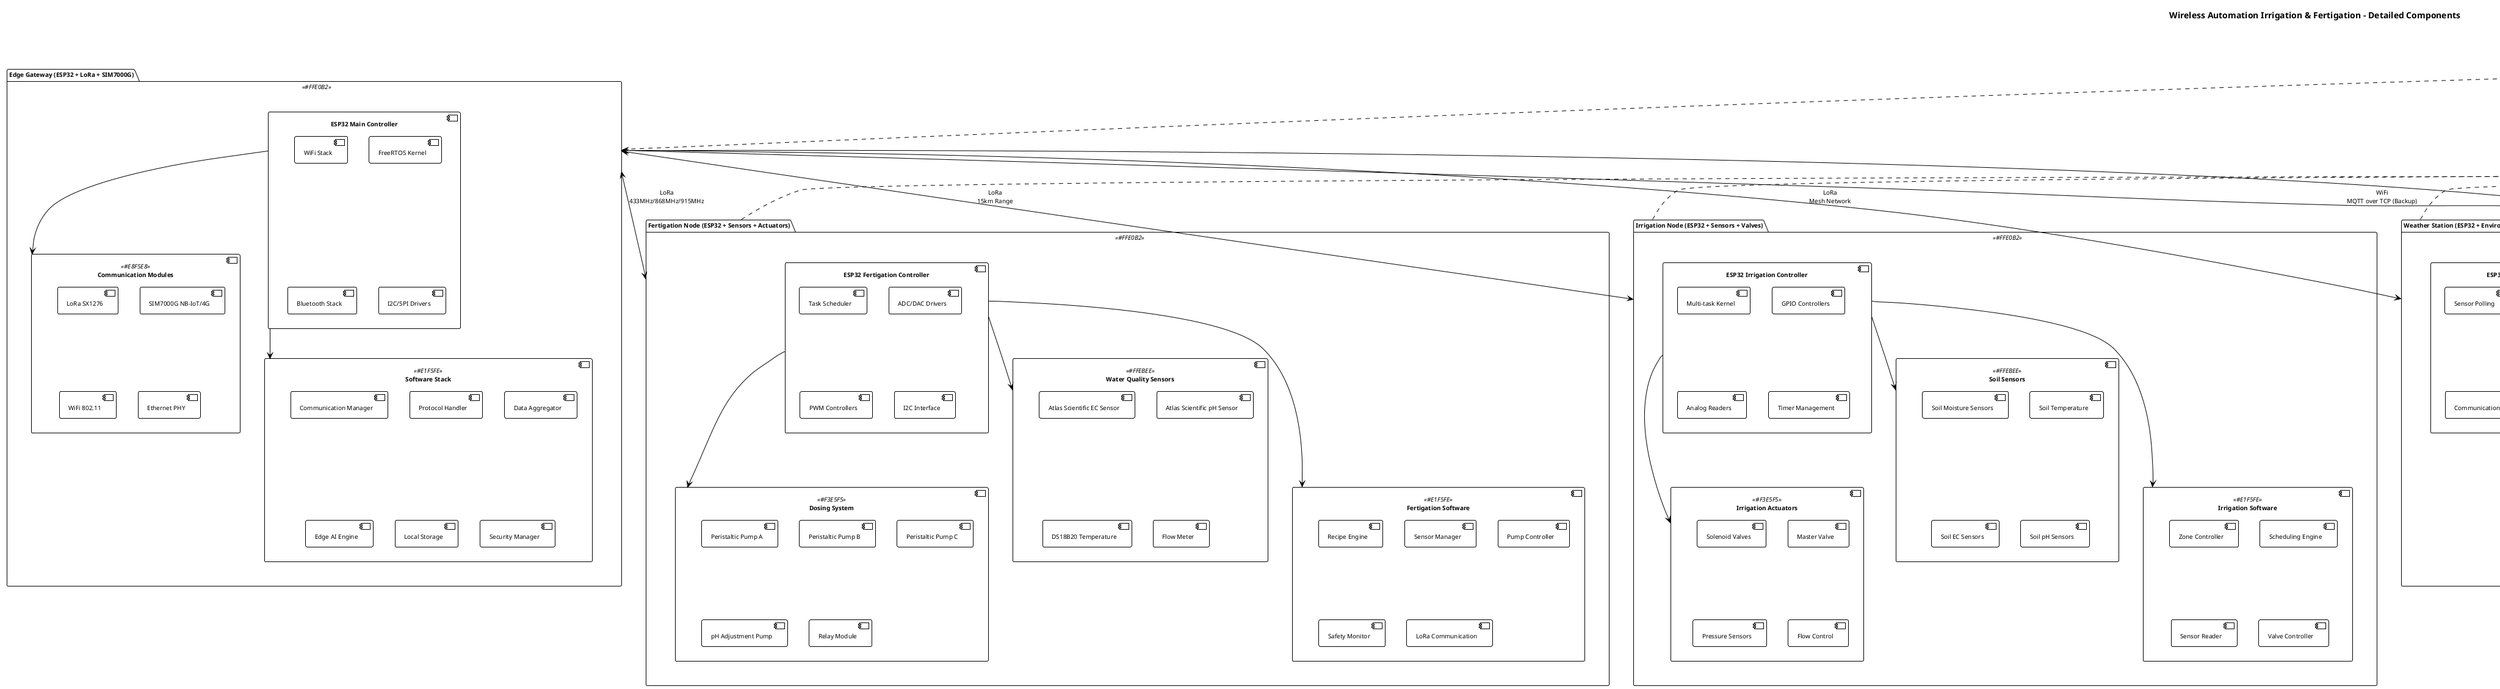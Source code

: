 @startuml Wireless Fertigation System Components

!theme plain
title Wireless Automation Irrigation & Fertigation - Detailed Components

' Font configuration to avoid Java font warnings
skinparam defaultFontName Arial
skinparam defaultFontSize 10
skinparam titleFontName Arial
skinparam titleFontSize 14

!define HARDWARE_COLOR #FFE0B2
!define SOFTWARE_COLOR #E1F5FE
!define SENSOR_COLOR #FFEBEE
!define COMM_COLOR #E8F5E8
!define CONTROL_COLOR #F3E5F5

' Edge Gateway Components
package "Edge Gateway (ESP32 + LoRa + SIM7000G)" as edge_gateway <<HARDWARE_COLOR>> {
    
    component "ESP32 Main Controller" as esp32_main {
        [FreeRTOS Kernel] as freertos
        [WiFi Stack] as wifi_stack
        [Bluetooth Stack] as bt_stack
        [I2C/SPI Drivers] as io_drivers
    }
    
    component "Communication Modules" as comm_modules <<COMM_COLOR>> {
        [LoRa SX1276] as lora_module
        [SIM7000G NB-IoT/4G] as sim7000g_module
        [WiFi 802.11] as wifi_module
        [Ethernet PHY] as ethernet_phy
    }
    
    component "Software Stack" as software_stack <<SOFTWARE_COLOR>> {
        [Communication Manager] as comm_manager
        [Protocol Handler] as protocol_handler
        [Data Aggregator] as data_aggregator
        [Edge AI Engine] as edge_ai
        [Local Storage] as local_storage
        [Security Manager] as security_manager
    }
    
    esp32_main --> comm_modules
    esp32_main --> software_stack
}

' Fertigation Node Components
package "Fertigation Node (ESP32 + Sensors + Actuators)" as fert_node <<HARDWARE_COLOR>> {
    
    component "ESP32 Fertigation Controller" as esp32_fert {
        [Task Scheduler] as task_scheduler
        [ADC/DAC Drivers] as adc_drivers
        [PWM Controllers] as pwm_controllers
        [I2C Interface] as i2c_interface
    }
    
    component "Water Quality Sensors" as water_sensors <<SENSOR_COLOR>> {
        [Atlas Scientific EC Sensor] as ec_sensor
        [Atlas Scientific pH Sensor] as ph_sensor
        [DS18B20 Temperature] as temp_sensor
        [Flow Meter] as flow_meter
    }
    
    component "Dosing System" as dosing_system <<CONTROL_COLOR>> {
        [Peristaltic Pump A] as pump_a
        [Peristaltic Pump B] as pump_b
        [Peristaltic Pump C] as pump_c
        [pH Adjustment Pump] as pump_ph
        [Relay Module] as relay_module
    }
    
    component "Fertigation Software" as fert_software <<SOFTWARE_COLOR>> {
        [Recipe Engine] as recipe_engine
        [Sensor Manager] as sensor_manager
        [Pump Controller] as pump_controller
        [Safety Monitor] as safety_monitor
        [LoRa Communication] as lora_comm
    }
    
    esp32_fert --> water_sensors
    esp32_fert --> dosing_system
    esp32_fert --> fert_software
}

' Irrigation Node Components
package "Irrigation Node (ESP32 + Sensors + Valves)" as irr_node <<HARDWARE_COLOR>> {
    
    component "ESP32 Irrigation Controller" as esp32_irr {
        [Multi-task Kernel] as mt_kernel
        [GPIO Controllers] as gpio_controllers
        [Analog Readers] as analog_readers
        [Timer Management] as timer_mgmt
    }
    
    component "Soil Sensors" as soil_sensors <<SENSOR_COLOR>> {
        [Soil Moisture Sensors] as moisture_sensors
        [Soil Temperature] as soil_temp
        [Soil EC Sensors] as soil_ec
        [Soil pH Sensors] as soil_ph
    }
    
    component "Irrigation Actuators" as irrigation_actuators <<CONTROL_COLOR>> {
        [Solenoid Valves] as solenoid_valves
        [Master Valve] as master_valve
        [Pressure Sensors] as pressure_sensors
        [Flow Control] as flow_control
    }
    
    component "Irrigation Software" as irr_software <<SOFTWARE_COLOR>> {
        [Zone Controller] as zone_controller
        [Scheduling Engine] as scheduling_engine
        [Sensor Reader] as sensor_reader
        [Valve Controller] as valve_controller
    }
    
    esp32_irr --> soil_sensors
    esp32_irr --> irrigation_actuators
    esp32_irr --> irr_software
}

' Weather Station Components
package "Weather Station (ESP32 + Environmental Sensors)" as weather_station <<HARDWARE_COLOR>> {
    
    component "ESP32 Weather Controller" as esp32_weather {
        [Sensor Polling] as sensor_polling
        [Data Logging] as data_logging
        [Communication Stack] as comm_stack
    }
    
    component "Environmental Sensors" as env_sensors <<SENSOR_COLOR>> {
        [BME280 (Temp/Humidity/Pressure)] as bme280
        [Anemometer] as anemometer
        [Rain Gauge] as rain_gauge
        [Solar Radiation] as solar_sensor
        [UV Index Sensor] as uv_sensor
    }
    
    esp32_weather --> env_sensors
}

' Mobile App Components
package "Mobile Application (React Native)" as mobile_app <<SOFTWARE_COLOR>> {
    
    component "UI Components" as ui_components {
        [Dashboard Screen] as dashboard_screen
        [Fertigation Control] as fert_control_screen
        [Recipe Management] as recipe_screen
        [Settings Screen] as settings_screen
        [Alert Manager] as alert_manager
    }
    
    component "Services" as app_services {
        [API Client] as api_client
        [WebSocket Client] as websocket_client
        [Local Storage] as app_storage
        [Push Notifications] as push_notifications
        [Authentication] as app_auth
    }
    
    ui_components --> app_services
}

' Cloud Backend Components
package "Cloud Backend (Node.js/Express)" as cloud_backend <<SOFTWARE_COLOR>> {
    
    component "API Services" as api_services {
        [Authentication API] as auth_api
        [Device Management API] as device_api
        [Data Processing API] as data_api
        [Recipe Management API] as recipe_api
        [Analytics API] as analytics_api
    }
    
    component "Communication Services" as comm_services {
        [MQTT Broker] as mqtt_broker
        [WebSocket Server] as websocket_server
        [HTTP Server] as http_server
    }
    
    component "Data Services" as data_services {
        [MongoDB Driver] as mongo_driver
        [Redis Cache] as redis_cache
        [Time Series DB] as timeseries_db
    }
    
    api_services --> comm_services
    api_services --> data_services
}

' Communication Links
edge_gateway <--> fert_node : LoRa\n433MHz/868MHz/915MHz
edge_gateway <--> irr_node : LoRa\n15km Range
edge_gateway <--> weather_station : LoRa\nMesh Network

edge_gateway <--> cloud_backend : NB-IoT/4G\nMQTT over TCP
edge_gateway <--> cloud_backend : WiFi\nMQTT over TCP (Backup)

mobile_app <--> cloud_backend : HTTPS REST API
mobile_app <--> cloud_backend : WebSocket\nReal-time Updates

' Data Flow Annotations
note right of edge_gateway : • Protocol translation\n• Data aggregation\n• Edge AI processing\n• Local decision making

note right of fert_node : • EC/pH monitoring\n• Nutrient injection\n• Recipe execution\n• Safety interlocks

note right of irr_node : • Soil monitoring\n• Multi-zone control\n• Automated scheduling\n• Water management

note right of weather_station : • Environmental data\n• Weather prediction\n• Irrigation optimization\n• Crop protection

@enduml
